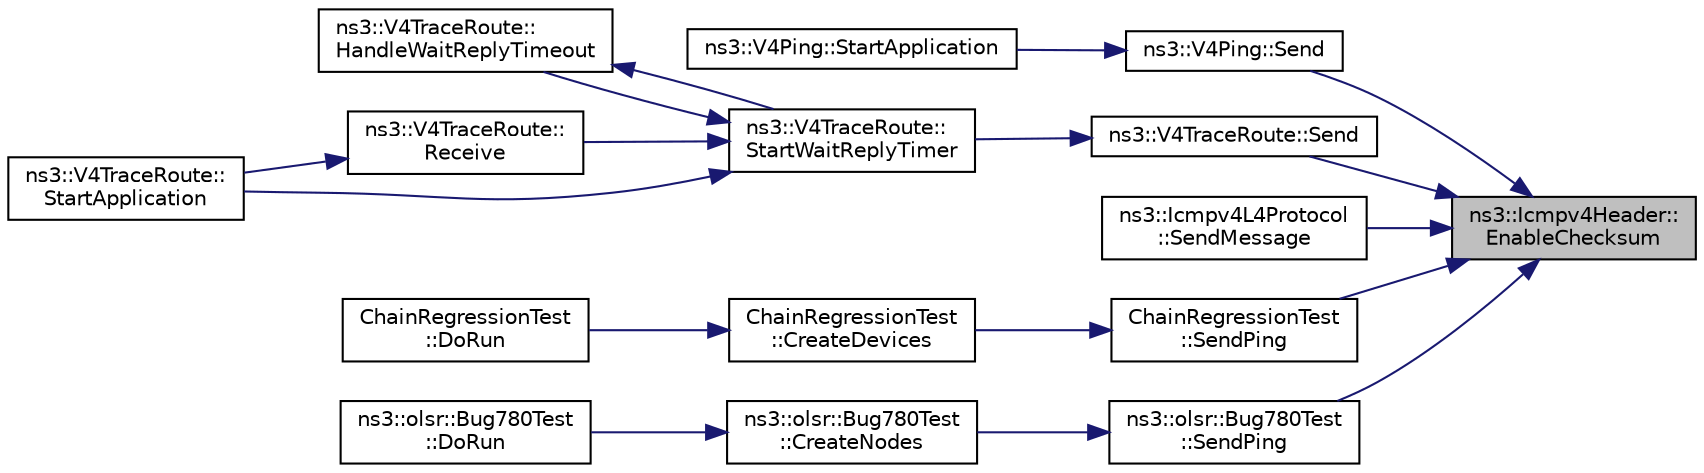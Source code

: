 digraph "ns3::Icmpv4Header::EnableChecksum"
{
 // LATEX_PDF_SIZE
  edge [fontname="Helvetica",fontsize="10",labelfontname="Helvetica",labelfontsize="10"];
  node [fontname="Helvetica",fontsize="10",shape=record];
  rankdir="RL";
  Node1 [label="ns3::Icmpv4Header::\lEnableChecksum",height=0.2,width=0.4,color="black", fillcolor="grey75", style="filled", fontcolor="black",tooltip="Enables ICMP Checksum calculation."];
  Node1 -> Node2 [dir="back",color="midnightblue",fontsize="10",style="solid",fontname="Helvetica"];
  Node2 [label="ns3::V4Ping::Send",height=0.2,width=0.4,color="black", fillcolor="white", style="filled",URL="$classns3_1_1_v4_ping.html#a26d3a4285998df72a37dfa62b9097e4b",tooltip="Send one Ping (ICMP ECHO) to the destination."];
  Node2 -> Node3 [dir="back",color="midnightblue",fontsize="10",style="solid",fontname="Helvetica"];
  Node3 [label="ns3::V4Ping::StartApplication",height=0.2,width=0.4,color="black", fillcolor="white", style="filled",URL="$classns3_1_1_v4_ping.html#ac5176e135c81f0764bcd560c7fc71390",tooltip="Application specific startup code."];
  Node1 -> Node4 [dir="back",color="midnightblue",fontsize="10",style="solid",fontname="Helvetica"];
  Node4 [label="ns3::V4TraceRoute::Send",height=0.2,width=0.4,color="black", fillcolor="white", style="filled",URL="$classns3_1_1_v4_trace_route.html#af9d01c0c10b881638cf38b11d92d2273",tooltip="Send one (ICMP ECHO) to the destination."];
  Node4 -> Node5 [dir="back",color="midnightblue",fontsize="10",style="solid",fontname="Helvetica"];
  Node5 [label="ns3::V4TraceRoute::\lStartWaitReplyTimer",height=0.2,width=0.4,color="black", fillcolor="white", style="filled",URL="$classns3_1_1_v4_trace_route.html#aec2a55610e3f91c14ee8237d76dc90e4",tooltip="Starts a timer after sending an ICMP ECHO."];
  Node5 -> Node6 [dir="back",color="midnightblue",fontsize="10",style="solid",fontname="Helvetica"];
  Node6 [label="ns3::V4TraceRoute::\lHandleWaitReplyTimeout",height=0.2,width=0.4,color="black", fillcolor="white", style="filled",URL="$classns3_1_1_v4_trace_route.html#a15a7fb8858f05b51a1b280087b9518bb",tooltip="Triggers an action if an ICMP TIME EXCEED have not being received in the time defined by StartWaitRep..."];
  Node6 -> Node5 [dir="back",color="midnightblue",fontsize="10",style="solid",fontname="Helvetica"];
  Node5 -> Node7 [dir="back",color="midnightblue",fontsize="10",style="solid",fontname="Helvetica"];
  Node7 [label="ns3::V4TraceRoute::\lReceive",height=0.2,width=0.4,color="black", fillcolor="white", style="filled",URL="$classns3_1_1_v4_trace_route.html#ad558557c4c875e55d97200c84e3e752f",tooltip="Receive an ICMP Echo."];
  Node7 -> Node8 [dir="back",color="midnightblue",fontsize="10",style="solid",fontname="Helvetica"];
  Node8 [label="ns3::V4TraceRoute::\lStartApplication",height=0.2,width=0.4,color="black", fillcolor="white", style="filled",URL="$classns3_1_1_v4_trace_route.html#aab6f14ab8c50d6fb3c84fb452d7469c1",tooltip="Application specific startup code."];
  Node5 -> Node8 [dir="back",color="midnightblue",fontsize="10",style="solid",fontname="Helvetica"];
  Node1 -> Node9 [dir="back",color="midnightblue",fontsize="10",style="solid",fontname="Helvetica"];
  Node9 [label="ns3::Icmpv4L4Protocol\l::SendMessage",height=0.2,width=0.4,color="black", fillcolor="white", style="filled",URL="$classns3_1_1_icmpv4_l4_protocol.html#aae3de2e93f23c3fe6a1fbdc2d03a700c",tooltip="Send a generic ICMP packet."];
  Node1 -> Node10 [dir="back",color="midnightblue",fontsize="10",style="solid",fontname="Helvetica"];
  Node10 [label="ChainRegressionTest\l::SendPing",height=0.2,width=0.4,color="black", fillcolor="white", style="filled",URL="$class_chain_regression_test.html#a7282b25c193b2b0f237263616b10f251",tooltip="Send one ping."];
  Node10 -> Node11 [dir="back",color="midnightblue",fontsize="10",style="solid",fontname="Helvetica"];
  Node11 [label="ChainRegressionTest\l::CreateDevices",height=0.2,width=0.4,color="black", fillcolor="white", style="filled",URL="$class_chain_regression_test.html#ae8b1dd906e3d52a223122c63d236bb19",tooltip="Create devices, install TCP/IP stack and applications."];
  Node11 -> Node12 [dir="back",color="midnightblue",fontsize="10",style="solid",fontname="Helvetica"];
  Node12 [label="ChainRegressionTest\l::DoRun",height=0.2,width=0.4,color="black", fillcolor="white", style="filled",URL="$class_chain_regression_test.html#a51aa3cae551407ee6a6f346c30e3cc43",tooltip="Go."];
  Node1 -> Node13 [dir="back",color="midnightblue",fontsize="10",style="solid",fontname="Helvetica"];
  Node13 [label="ns3::olsr::Bug780Test\l::SendPing",height=0.2,width=0.4,color="black", fillcolor="white", style="filled",URL="$classns3_1_1olsr_1_1_bug780_test.html#acdcf92bc12c53b5df1da229300d2f280",tooltip="Send one ping."];
  Node13 -> Node14 [dir="back",color="midnightblue",fontsize="10",style="solid",fontname="Helvetica"];
  Node14 [label="ns3::olsr::Bug780Test\l::CreateNodes",height=0.2,width=0.4,color="black", fillcolor="white", style="filled",URL="$classns3_1_1olsr_1_1_bug780_test.html#a87a836a5491da4a21a0b51d2a647b422",tooltip="Create & configure test network."];
  Node14 -> Node15 [dir="back",color="midnightblue",fontsize="10",style="solid",fontname="Helvetica"];
  Node15 [label="ns3::olsr::Bug780Test\l::DoRun",height=0.2,width=0.4,color="black", fillcolor="white", style="filled",URL="$classns3_1_1olsr_1_1_bug780_test.html#aea2f01c8e6af5f1363b67a23ccaaf030",tooltip="Implementation to actually run this TestCase."];
}
